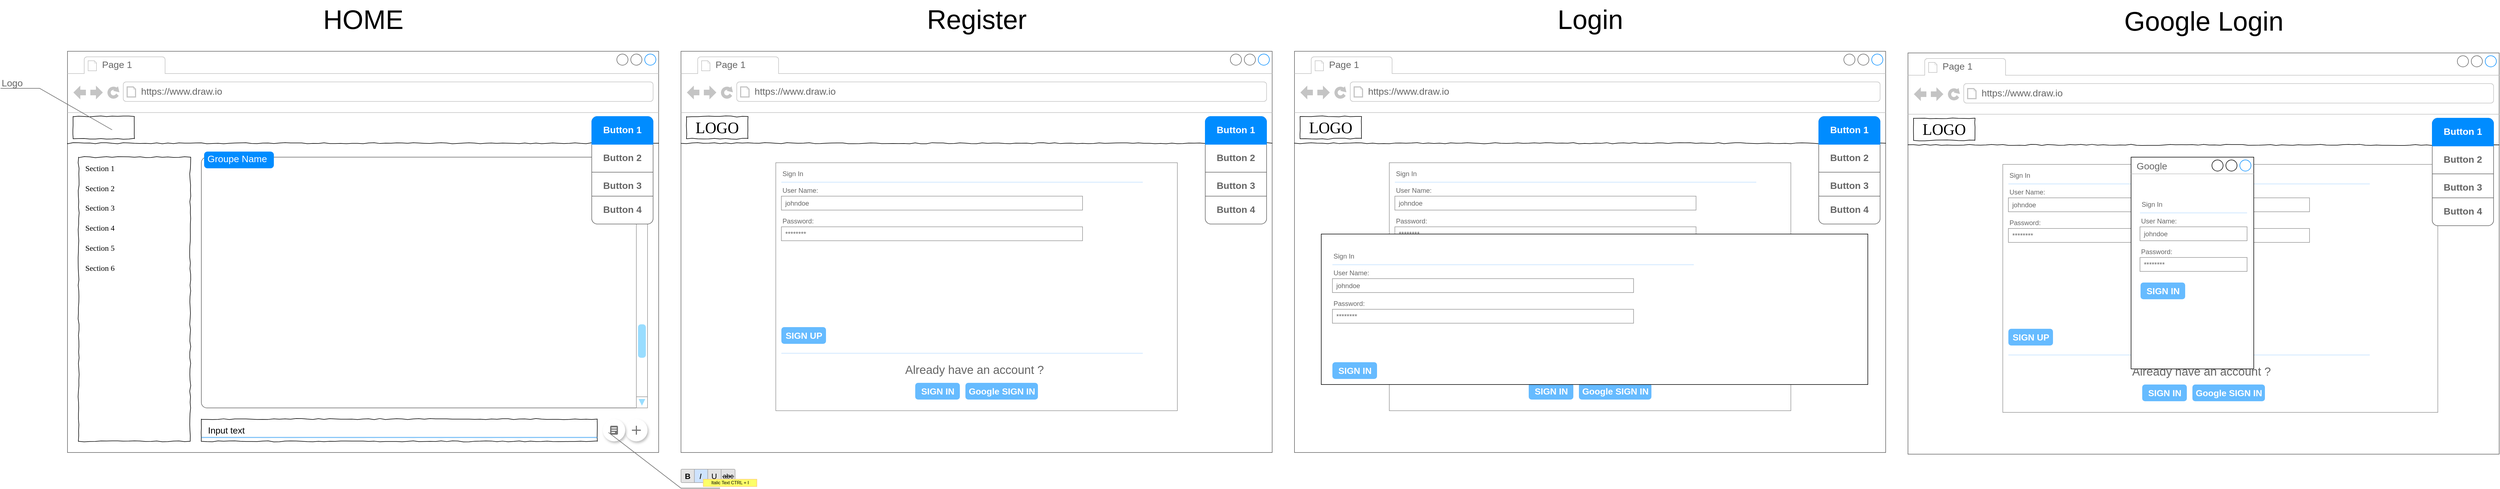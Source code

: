 <mxfile>
    <diagram name="Page-1" id="03018318-947c-dd8e-b7a3-06fadd420f32">
        <mxGraphModel dx="4156" dy="1189" grid="1" gridSize="10" guides="1" tooltips="1" connect="1" arrows="1" fold="1" page="1" pageScale="1" pageWidth="1100" pageHeight="850" background="#ffffff" math="0" shadow="0">
            <root>
                <mxCell id="0"/>
                <mxCell id="1" parent="0"/>
                <mxCell id="KYz0ExE2ZF3JFbV7iySI-3" value="" style="strokeWidth=1;shadow=0;dashed=0;align=center;html=1;shape=mxgraph.mockup.containers.browserWindow;rSize=0;strokeColor=#666666;strokeColor2=#008cff;strokeColor3=#c4c4c4;mainText=,;recursiveResize=0;" parent="1" vertex="1">
                    <mxGeometry x="1120" y="100" width="1060" height="720" as="geometry"/>
                </mxCell>
                <mxCell id="KYz0ExE2ZF3JFbV7iySI-4" value="Page 1" style="strokeWidth=1;shadow=0;dashed=0;align=center;html=1;shape=mxgraph.mockup.containers.anchor;fontSize=17;fontColor=#666666;align=left;whiteSpace=wrap;" parent="KYz0ExE2ZF3JFbV7iySI-3" vertex="1">
                    <mxGeometry x="60" y="12" width="110" height="26" as="geometry"/>
                </mxCell>
                <mxCell id="KYz0ExE2ZF3JFbV7iySI-5" value="https://www.draw.io" style="strokeWidth=1;shadow=0;dashed=0;align=center;html=1;shape=mxgraph.mockup.containers.anchor;rSize=0;fontSize=17;fontColor=#666666;align=left;" parent="KYz0ExE2ZF3JFbV7iySI-3" vertex="1">
                    <mxGeometry x="130" y="60" width="250" height="26" as="geometry"/>
                </mxCell>
                <mxCell id="KYz0ExE2ZF3JFbV7iySI-6" value="" style="line;strokeWidth=1;html=1;rounded=0;shadow=0;labelBackgroundColor=none;fillColor=none;fontFamily=Verdana;fontSize=14;fontColor=#000000;align=center;comic=1;" parent="KYz0ExE2ZF3JFbV7iySI-3" vertex="1">
                    <mxGeometry y="160" width="1060" height="10" as="geometry"/>
                </mxCell>
                <mxCell id="KYz0ExE2ZF3JFbV7iySI-7" value="LOGO" style="whiteSpace=wrap;html=1;rounded=0;shadow=0;labelBackgroundColor=none;strokeWidth=1;fontFamily=Verdana;fontSize=28;align=center;comic=1;" parent="KYz0ExE2ZF3JFbV7iySI-3" vertex="1">
                    <mxGeometry x="10" y="117" width="110" height="40" as="geometry"/>
                </mxCell>
                <mxCell id="KYz0ExE2ZF3JFbV7iySI-8" value="" style="strokeWidth=1;shadow=0;dashed=0;align=center;html=1;shape=mxgraph.mockup.rrect;rSize=10;strokeColor=#666666;" parent="KYz0ExE2ZF3JFbV7iySI-3" vertex="1">
                    <mxGeometry x="940" y="117" width="110" height="193" as="geometry"/>
                </mxCell>
                <mxCell id="KYz0ExE2ZF3JFbV7iySI-9" value="Button 2" style="strokeColor=inherit;fillColor=inherit;gradientColor=inherit;strokeWidth=1;shadow=0;dashed=0;align=center;html=1;shape=mxgraph.mockup.rrect;rSize=0;fontSize=17;fontColor=#666666;fontStyle=1;resizeWidth=1;whiteSpace=wrap;" parent="KYz0ExE2ZF3JFbV7iySI-8" vertex="1">
                    <mxGeometry width="110" height="50" relative="1" as="geometry">
                        <mxPoint y="50" as="offset"/>
                    </mxGeometry>
                </mxCell>
                <mxCell id="KYz0ExE2ZF3JFbV7iySI-10" value="Button 3" style="strokeColor=inherit;fillColor=inherit;gradientColor=inherit;strokeWidth=1;shadow=0;dashed=0;align=center;html=1;shape=mxgraph.mockup.rrect;rSize=0;fontSize=17;fontColor=#666666;fontStyle=1;resizeWidth=1;whiteSpace=wrap;" parent="KYz0ExE2ZF3JFbV7iySI-8" vertex="1">
                    <mxGeometry width="110" height="50" relative="1" as="geometry">
                        <mxPoint y="100" as="offset"/>
                    </mxGeometry>
                </mxCell>
                <mxCell id="KYz0ExE2ZF3JFbV7iySI-11" value="Button 4" style="strokeColor=inherit;fillColor=inherit;gradientColor=inherit;strokeWidth=1;shadow=0;dashed=0;align=center;html=1;shape=mxgraph.mockup.bottomButton;rSize=10;fontSize=17;fontColor=#666666;fontStyle=1;resizeWidth=1;whiteSpace=wrap;" parent="KYz0ExE2ZF3JFbV7iySI-8" vertex="1">
                    <mxGeometry y="1" width="110" height="50" relative="1" as="geometry">
                        <mxPoint y="-50" as="offset"/>
                    </mxGeometry>
                </mxCell>
                <mxCell id="KYz0ExE2ZF3JFbV7iySI-12" value="Button 1" style="strokeWidth=1;shadow=0;dashed=0;align=center;html=1;shape=mxgraph.mockup.topButton;rSize=10;fontSize=17;fontColor=#ffffff;fontStyle=1;fillColor=#008cff;strokeColor=#008cff;resizeWidth=1;whiteSpace=wrap;" parent="KYz0ExE2ZF3JFbV7iySI-8" vertex="1">
                    <mxGeometry width="110" height="50" relative="1" as="geometry"/>
                </mxCell>
                <mxCell id="KYz0ExE2ZF3JFbV7iySI-13" value="" style="strokeWidth=1;shadow=0;dashed=0;align=center;html=1;shape=mxgraph.mockup.forms.rrect;rSize=0;strokeColor=#999999;fillColor=#ffffff;" parent="KYz0ExE2ZF3JFbV7iySI-3" vertex="1">
                    <mxGeometry x="170" y="200" width="720" height="445" as="geometry"/>
                </mxCell>
                <mxCell id="KYz0ExE2ZF3JFbV7iySI-14" value="Sign In" style="strokeWidth=1;shadow=0;dashed=0;align=center;html=1;shape=mxgraph.mockup.forms.anchor;fontSize=12;fontColor=#666666;align=left;resizeWidth=1;spacingLeft=0;" parent="KYz0ExE2ZF3JFbV7iySI-13" vertex="1">
                    <mxGeometry width="360" height="20" relative="1" as="geometry">
                        <mxPoint x="10" y="10" as="offset"/>
                    </mxGeometry>
                </mxCell>
                <mxCell id="KYz0ExE2ZF3JFbV7iySI-15" value="" style="shape=line;strokeColor=#ddeeff;strokeWidth=2;html=1;resizeWidth=1;" parent="KYz0ExE2ZF3JFbV7iySI-13" vertex="1">
                    <mxGeometry width="648" height="10" relative="1" as="geometry">
                        <mxPoint x="10" y="30" as="offset"/>
                    </mxGeometry>
                </mxCell>
                <mxCell id="KYz0ExE2ZF3JFbV7iySI-16" value="User Name:" style="strokeWidth=1;shadow=0;dashed=0;align=center;html=1;shape=mxgraph.mockup.forms.anchor;fontSize=12;fontColor=#666666;align=left;resizeWidth=1;spacingLeft=0;" parent="KYz0ExE2ZF3JFbV7iySI-13" vertex="1">
                    <mxGeometry width="360" height="20" relative="1" as="geometry">
                        <mxPoint x="10" y="40" as="offset"/>
                    </mxGeometry>
                </mxCell>
                <mxCell id="KYz0ExE2ZF3JFbV7iySI-17" value="johndoe" style="strokeWidth=1;shadow=0;dashed=0;align=center;html=1;shape=mxgraph.mockup.forms.rrect;rSize=0;strokeColor=#999999;fontColor=#666666;align=left;spacingLeft=5;resizeWidth=1;" parent="KYz0ExE2ZF3JFbV7iySI-13" vertex="1">
                    <mxGeometry width="540" height="25" relative="1" as="geometry">
                        <mxPoint x="10" y="60" as="offset"/>
                    </mxGeometry>
                </mxCell>
                <mxCell id="KYz0ExE2ZF3JFbV7iySI-18" value="Password:" style="strokeWidth=1;shadow=0;dashed=0;align=center;html=1;shape=mxgraph.mockup.forms.anchor;fontSize=12;fontColor=#666666;align=left;resizeWidth=1;spacingLeft=0;" parent="KYz0ExE2ZF3JFbV7iySI-13" vertex="1">
                    <mxGeometry width="360" height="20" relative="1" as="geometry">
                        <mxPoint x="10" y="95" as="offset"/>
                    </mxGeometry>
                </mxCell>
                <mxCell id="KYz0ExE2ZF3JFbV7iySI-19" value="********" style="strokeWidth=1;shadow=0;dashed=0;align=center;html=1;shape=mxgraph.mockup.forms.rrect;rSize=0;strokeColor=#999999;fontColor=#666666;align=left;spacingLeft=5;resizeWidth=1;" parent="KYz0ExE2ZF3JFbV7iySI-13" vertex="1">
                    <mxGeometry width="540" height="25" relative="1" as="geometry">
                        <mxPoint x="10" y="115" as="offset"/>
                    </mxGeometry>
                </mxCell>
                <mxCell id="KYz0ExE2ZF3JFbV7iySI-20" value="SIGN IN" style="strokeWidth=1;shadow=0;dashed=0;align=center;html=1;shape=mxgraph.mockup.forms.rrect;rSize=5;strokeColor=none;fontColor=#ffffff;fillColor=#66bbff;fontSize=16;fontStyle=1;" parent="KYz0ExE2ZF3JFbV7iySI-13" vertex="1">
                    <mxGeometry y="1" width="80" height="30" relative="1" as="geometry">
                        <mxPoint x="250" y="-50" as="offset"/>
                    </mxGeometry>
                </mxCell>
                <mxCell id="KYz0ExE2ZF3JFbV7iySI-21" value="" style="shape=line;strokeColor=#ddeeff;strokeWidth=2;html=1;resizeWidth=1;" parent="KYz0ExE2ZF3JFbV7iySI-13" vertex="1">
                    <mxGeometry y="1" width="648" height="10" relative="1" as="geometry">
                        <mxPoint x="10" y="-108" as="offset"/>
                    </mxGeometry>
                </mxCell>
                <mxCell id="KYz0ExE2ZF3JFbV7iySI-22" value="&lt;font style=&quot;font-size: 21px;&quot;&gt;Already have an account ?&lt;/font&gt;" style="strokeWidth=1;shadow=0;dashed=0;align=center;html=1;shape=mxgraph.mockup.forms.anchor;fontSize=12;fontColor=#666666;align=left;spacingLeft=0;resizeWidth=1;" parent="KYz0ExE2ZF3JFbV7iySI-13" vertex="1">
                    <mxGeometry y="1" width="260" height="20" relative="1" as="geometry">
                        <mxPoint x="230" y="-84" as="offset"/>
                    </mxGeometry>
                </mxCell>
                <mxCell id="KYz0ExE2ZF3JFbV7iySI-23" value="SIGN UP" style="strokeWidth=1;shadow=0;dashed=0;align=center;html=1;shape=mxgraph.mockup.forms.rrect;rSize=5;strokeColor=none;fontColor=#ffffff;fillColor=#66bbff;fontSize=16;fontStyle=1;" parent="KYz0ExE2ZF3JFbV7iySI-13" vertex="1">
                    <mxGeometry y="1" width="80" height="30" relative="1" as="geometry">
                        <mxPoint x="10" y="-150" as="offset"/>
                    </mxGeometry>
                </mxCell>
                <mxCell id="KYz0ExE2ZF3JFbV7iySI-24" value="Google SIGN IN" style="strokeWidth=1;shadow=0;dashed=0;align=center;html=1;shape=mxgraph.mockup.forms.rrect;rSize=5;strokeColor=none;fontColor=#ffffff;fillColor=#66bbff;fontSize=16;fontStyle=1;" parent="KYz0ExE2ZF3JFbV7iySI-13" vertex="1">
                    <mxGeometry x="340" y="395" width="130" height="30" as="geometry"/>
                </mxCell>
                <mxCell id="KYz0ExE2ZF3JFbV7iySI-59" value="" style="rounded=0;whiteSpace=wrap;html=1;" parent="1" vertex="1">
                    <mxGeometry x="1168" y="428" width="980" height="270" as="geometry"/>
                </mxCell>
                <mxCell id="PVh8QPUen67NUNTlTuPj-7" value="" style="strokeWidth=1;shadow=0;dashed=0;align=center;html=1;shape=mxgraph.mockup.containers.browserWindow;rSize=0;strokeColor=#666666;strokeColor2=#008cff;strokeColor3=#c4c4c4;mainText=,;recursiveResize=0;" parent="1" vertex="1">
                    <mxGeometry x="-1080" y="100" width="1060" height="720" as="geometry"/>
                </mxCell>
                <mxCell id="KYz0ExE2ZF3JFbV7iySI-37" value="" style="shape=mxgraph.mockup.containers.marginRect;rectMarginTop=10;strokeColor=#666666;strokeWidth=1;dashed=0;rounded=1;arcSize=5;recursiveResize=0;html=1;whiteSpace=wrap;" parent="PVh8QPUen67NUNTlTuPj-7" vertex="1">
                    <mxGeometry x="240" y="180" width="800" height="460" as="geometry"/>
                </mxCell>
                <mxCell id="KYz0ExE2ZF3JFbV7iySI-38" value="Groupe Name" style="shape=rect;strokeColor=none;fillColor=#008cff;strokeWidth=1;dashed=0;rounded=1;arcSize=20;fontColor=#ffffff;fontSize=17;spacing=2;spacingTop=-2;align=left;autosize=1;spacingLeft=4;resizeWidth=0;resizeHeight=0;perimeter=none;html=1;whiteSpace=wrap;" parent="KYz0ExE2ZF3JFbV7iySI-37" vertex="1">
                    <mxGeometry x="5" width="125" height="30" as="geometry"/>
                </mxCell>
                <mxCell id="KYz0ExE2ZF3JFbV7iySI-31" value="" style="verticalLabelPosition=bottom;shadow=0;dashed=0;align=center;html=1;verticalAlign=top;strokeWidth=1;shape=mxgraph.mockup.navigation.scrollBar;strokeColor=#999999;barPos=20;fillColor2=#99ddff;strokeColor2=none;direction=north;" parent="PVh8QPUen67NUNTlTuPj-7" vertex="1">
                    <mxGeometry x="1020" y="190" width="20" height="450" as="geometry"/>
                </mxCell>
                <mxCell id="PVh8QPUen67NUNTlTuPj-8" value="Page 1" style="strokeWidth=1;shadow=0;dashed=0;align=center;html=1;shape=mxgraph.mockup.containers.anchor;fontSize=17;fontColor=#666666;align=left;whiteSpace=wrap;" parent="PVh8QPUen67NUNTlTuPj-7" vertex="1">
                    <mxGeometry x="60" y="12" width="110" height="26" as="geometry"/>
                </mxCell>
                <mxCell id="PVh8QPUen67NUNTlTuPj-9" value="https://www.draw.io" style="strokeWidth=1;shadow=0;dashed=0;align=center;html=1;shape=mxgraph.mockup.containers.anchor;rSize=0;fontSize=17;fontColor=#666666;align=left;" parent="PVh8QPUen67NUNTlTuPj-7" vertex="1">
                    <mxGeometry x="130" y="60" width="250" height="26" as="geometry"/>
                </mxCell>
                <mxCell id="677b7b8949515195-9" value="" style="line;strokeWidth=1;html=1;rounded=0;shadow=0;labelBackgroundColor=none;fillColor=none;fontFamily=Verdana;fontSize=14;fontColor=#000000;align=center;comic=1;" parent="PVh8QPUen67NUNTlTuPj-7" vertex="1">
                    <mxGeometry y="160" width="1060" height="10" as="geometry"/>
                </mxCell>
                <mxCell id="677b7b8949515195-2" value="" style="whiteSpace=wrap;html=1;rounded=0;shadow=0;labelBackgroundColor=none;strokeWidth=1;fontFamily=Verdana;fontSize=28;align=center;comic=1;" parent="PVh8QPUen67NUNTlTuPj-7" vertex="1">
                    <mxGeometry x="10" y="117" width="110" height="40" as="geometry"/>
                </mxCell>
                <mxCell id="PVh8QPUen67NUNTlTuPj-2" value="" style="strokeWidth=1;shadow=0;dashed=0;align=center;html=1;shape=mxgraph.mockup.rrect;rSize=10;strokeColor=#666666;" parent="PVh8QPUen67NUNTlTuPj-7" vertex="1">
                    <mxGeometry x="940" y="117" width="110" height="193" as="geometry"/>
                </mxCell>
                <mxCell id="PVh8QPUen67NUNTlTuPj-3" value="Button 2" style="strokeColor=inherit;fillColor=inherit;gradientColor=inherit;strokeWidth=1;shadow=0;dashed=0;align=center;html=1;shape=mxgraph.mockup.rrect;rSize=0;fontSize=17;fontColor=#666666;fontStyle=1;resizeWidth=1;whiteSpace=wrap;" parent="PVh8QPUen67NUNTlTuPj-2" vertex="1">
                    <mxGeometry width="110" height="50" relative="1" as="geometry">
                        <mxPoint y="50" as="offset"/>
                    </mxGeometry>
                </mxCell>
                <mxCell id="PVh8QPUen67NUNTlTuPj-4" value="Button 3" style="strokeColor=inherit;fillColor=inherit;gradientColor=inherit;strokeWidth=1;shadow=0;dashed=0;align=center;html=1;shape=mxgraph.mockup.rrect;rSize=0;fontSize=17;fontColor=#666666;fontStyle=1;resizeWidth=1;whiteSpace=wrap;" parent="PVh8QPUen67NUNTlTuPj-2" vertex="1">
                    <mxGeometry width="110" height="50" relative="1" as="geometry">
                        <mxPoint y="100" as="offset"/>
                    </mxGeometry>
                </mxCell>
                <mxCell id="PVh8QPUen67NUNTlTuPj-5" value="Button 4" style="strokeColor=inherit;fillColor=inherit;gradientColor=inherit;strokeWidth=1;shadow=0;dashed=0;align=center;html=1;shape=mxgraph.mockup.bottomButton;rSize=10;fontSize=17;fontColor=#666666;fontStyle=1;resizeWidth=1;whiteSpace=wrap;" parent="PVh8QPUen67NUNTlTuPj-2" vertex="1">
                    <mxGeometry y="1" width="110" height="50" relative="1" as="geometry">
                        <mxPoint y="-50" as="offset"/>
                    </mxGeometry>
                </mxCell>
                <mxCell id="PVh8QPUen67NUNTlTuPj-6" value="Button 1" style="strokeWidth=1;shadow=0;dashed=0;align=center;html=1;shape=mxgraph.mockup.topButton;rSize=10;fontSize=17;fontColor=#ffffff;fontStyle=1;fillColor=#008cff;strokeColor=#008cff;resizeWidth=1;whiteSpace=wrap;" parent="PVh8QPUen67NUNTlTuPj-2" vertex="1">
                    <mxGeometry width="110" height="50" relative="1" as="geometry"/>
                </mxCell>
                <mxCell id="KYz0ExE2ZF3JFbV7iySI-26" value="" style="whiteSpace=wrap;html=1;rounded=0;shadow=0;labelBackgroundColor=none;strokeWidth=1;fillColor=none;fontFamily=Verdana;fontSize=12;align=left;comic=1;" parent="PVh8QPUen67NUNTlTuPj-7" vertex="1">
                    <mxGeometry x="240" y="660" width="710" height="40" as="geometry"/>
                </mxCell>
                <mxCell id="KYz0ExE2ZF3JFbV7iySI-29" value="" style="shape=ellipse;dashed=0;strokeColor=none;shadow=1;fontSize=13;align=center;verticalAlign=top;labelPosition=center;verticalLabelPosition=bottom;html=1;aspect=fixed;" parent="PVh8QPUen67NUNTlTuPj-7" vertex="1">
                    <mxGeometry x="1000" y="660" width="40" height="40" as="geometry"/>
                </mxCell>
                <mxCell id="KYz0ExE2ZF3JFbV7iySI-30" value="" style="dashed=0;html=1;shape=mxgraph.gmdl.plus;strokeColor=#737373;strokeWidth=2;shadow=0;sketch=0;html=1;labelPosition=center;verticalLabelPosition=bottom;align=center;verticalAlign=top;" parent="KYz0ExE2ZF3JFbV7iySI-29" vertex="1">
                    <mxGeometry x="12" y="12" width="16" height="16" as="geometry"/>
                </mxCell>
                <mxCell id="KYz0ExE2ZF3JFbV7iySI-39" value="Input text" style="text;fontSize=16;verticalAlign=middle;strokeColor=none;fillColor=none;whiteSpace=wrap;html=1;" parent="PVh8QPUen67NUNTlTuPj-7" vertex="1">
                    <mxGeometry x="250" y="665" width="700" height="30" as="geometry"/>
                </mxCell>
                <mxCell id="KYz0ExE2ZF3JFbV7iySI-40" value="" style="dashed=0;shape=line;strokeWidth=2;noLabel=1;strokeColor=#0C8CF2;opacity=50;" parent="PVh8QPUen67NUNTlTuPj-7" vertex="1">
                    <mxGeometry x="240" y="688" width="710" height="10" as="geometry"/>
                </mxCell>
                <mxCell id="KYz0ExE2ZF3JFbV7iySI-41" value="" style="shape=ellipse;strokeColor=none;fillColor=#ffffff;shadow=1;gradientColor=none;sketch=0;hachureGap=4;pointerEvents=0;fontFamily=Architects Daughter;fontSource=https%3A%2F%2Ffonts.googleapis.com%2Fcss%3Ffamily%3DArchitects%2BDaughter;fontSize=20;html=1;labelPosition=center;verticalLabelPosition=bottom;align=center;verticalAlign=top;" parent="PVh8QPUen67NUNTlTuPj-7" vertex="1">
                    <mxGeometry x="960" y="660" width="40" height="40" as="geometry"/>
                </mxCell>
                <mxCell id="KYz0ExE2ZF3JFbV7iySI-42" value="" style="dashed=0;html=1;shape=mxgraph.gmdl.doc;strokeColor=#ffffff;fillColor=#737373;strokeWidth=2;sketch=0;hachureGap=4;pointerEvents=0;fontFamily=Architects Daughter;fontSource=https%3A%2F%2Ffonts.googleapis.com%2Fcss%3Ffamily%3DArchitects%2BDaughter;fontSize=20;" parent="KYz0ExE2ZF3JFbV7iySI-41" vertex="1">
                    <mxGeometry x="0.5" y="0.5" width="14" height="16" relative="1" as="geometry">
                        <mxPoint x="-7" y="-8" as="offset"/>
                    </mxGeometry>
                </mxCell>
                <mxCell id="677b7b8949515195-8" value="" style="whiteSpace=wrap;html=1;rounded=0;shadow=0;labelBackgroundColor=none;strokeWidth=1;fillColor=none;fontFamily=Verdana;fontSize=12;align=center;comic=1;" parent="1" vertex="1">
                    <mxGeometry x="-1060" y="290" width="200" height="510" as="geometry"/>
                </mxCell>
                <mxCell id="677b7b8949515195-27" value="Section 1" style="text;html=1;points=[];align=left;verticalAlign=top;spacingTop=-4;fontSize=14;fontFamily=Verdana" parent="1" vertex="1">
                    <mxGeometry x="-1050" y="300" width="170" height="20" as="geometry"/>
                </mxCell>
                <mxCell id="677b7b8949515195-28" value="Section 2" style="text;html=1;points=[];align=left;verticalAlign=top;spacingTop=-4;fontSize=14;fontFamily=Verdana" parent="1" vertex="1">
                    <mxGeometry x="-1050" y="336" width="170" height="20" as="geometry"/>
                </mxCell>
                <mxCell id="677b7b8949515195-29" value="Section 3" style="text;html=1;points=[];align=left;verticalAlign=top;spacingTop=-4;fontSize=14;fontFamily=Verdana" parent="1" vertex="1">
                    <mxGeometry x="-1050" y="371" width="170" height="20" as="geometry"/>
                </mxCell>
                <mxCell id="677b7b8949515195-30" value="Section 4" style="text;html=1;points=[];align=left;verticalAlign=top;spacingTop=-4;fontSize=14;fontFamily=Verdana" parent="1" vertex="1">
                    <mxGeometry x="-1050" y="407" width="170" height="20" as="geometry"/>
                </mxCell>
                <mxCell id="677b7b8949515195-39" value="Section 5" style="text;html=1;points=[];align=left;verticalAlign=top;spacingTop=-4;fontSize=14;fontFamily=Verdana" parent="1" vertex="1">
                    <mxGeometry x="-1050" y="443" width="170" height="20" as="geometry"/>
                </mxCell>
                <mxCell id="677b7b8949515195-40" value="Section 6" style="text;html=1;points=[];align=left;verticalAlign=top;spacingTop=-4;fontSize=14;fontFamily=Verdana" parent="1" vertex="1">
                    <mxGeometry x="-1050" y="479" width="170" height="20" as="geometry"/>
                </mxCell>
                <mxCell id="PVh8QPUen67NUNTlTuPj-13" value="&lt;font style=&quot;font-size: 48px;&quot;&gt;HOME&lt;/font&gt;" style="text;html=1;align=center;verticalAlign=middle;resizable=0;points=[];autosize=1;strokeColor=none;fillColor=none;" parent="1" vertex="1">
                    <mxGeometry x="-635" y="8" width="170" height="70" as="geometry"/>
                </mxCell>
                <mxCell id="PVh8QPUen67NUNTlTuPj-14" value="" style="strokeWidth=1;shadow=0;dashed=0;align=center;html=1;shape=mxgraph.mockup.containers.browserWindow;rSize=0;strokeColor=#666666;strokeColor2=#008cff;strokeColor3=#c4c4c4;mainText=,;recursiveResize=0;" parent="1" vertex="1">
                    <mxGeometry x="20" y="100" width="1060" height="720" as="geometry"/>
                </mxCell>
                <mxCell id="PVh8QPUen67NUNTlTuPj-16" value="Page 1" style="strokeWidth=1;shadow=0;dashed=0;align=center;html=1;shape=mxgraph.mockup.containers.anchor;fontSize=17;fontColor=#666666;align=left;whiteSpace=wrap;" parent="PVh8QPUen67NUNTlTuPj-14" vertex="1">
                    <mxGeometry x="60" y="12" width="110" height="26" as="geometry"/>
                </mxCell>
                <mxCell id="PVh8QPUen67NUNTlTuPj-17" value="https://www.draw.io" style="strokeWidth=1;shadow=0;dashed=0;align=center;html=1;shape=mxgraph.mockup.containers.anchor;rSize=0;fontSize=17;fontColor=#666666;align=left;" parent="PVh8QPUen67NUNTlTuPj-14" vertex="1">
                    <mxGeometry x="130" y="60" width="250" height="26" as="geometry"/>
                </mxCell>
                <mxCell id="PVh8QPUen67NUNTlTuPj-18" value="" style="line;strokeWidth=1;html=1;rounded=0;shadow=0;labelBackgroundColor=none;fillColor=none;fontFamily=Verdana;fontSize=14;fontColor=#000000;align=center;comic=1;" parent="PVh8QPUen67NUNTlTuPj-14" vertex="1">
                    <mxGeometry y="160" width="1060" height="10" as="geometry"/>
                </mxCell>
                <mxCell id="PVh8QPUen67NUNTlTuPj-19" value="LOGO" style="whiteSpace=wrap;html=1;rounded=0;shadow=0;labelBackgroundColor=none;strokeWidth=1;fontFamily=Verdana;fontSize=28;align=center;comic=1;" parent="PVh8QPUen67NUNTlTuPj-14" vertex="1">
                    <mxGeometry x="10" y="117" width="110" height="40" as="geometry"/>
                </mxCell>
                <mxCell id="PVh8QPUen67NUNTlTuPj-20" value="" style="strokeWidth=1;shadow=0;dashed=0;align=center;html=1;shape=mxgraph.mockup.rrect;rSize=10;strokeColor=#666666;" parent="PVh8QPUen67NUNTlTuPj-14" vertex="1">
                    <mxGeometry x="940" y="117" width="110" height="193" as="geometry"/>
                </mxCell>
                <mxCell id="PVh8QPUen67NUNTlTuPj-21" value="Button 2" style="strokeColor=inherit;fillColor=inherit;gradientColor=inherit;strokeWidth=1;shadow=0;dashed=0;align=center;html=1;shape=mxgraph.mockup.rrect;rSize=0;fontSize=17;fontColor=#666666;fontStyle=1;resizeWidth=1;whiteSpace=wrap;" parent="PVh8QPUen67NUNTlTuPj-20" vertex="1">
                    <mxGeometry width="110" height="50" relative="1" as="geometry">
                        <mxPoint y="50" as="offset"/>
                    </mxGeometry>
                </mxCell>
                <mxCell id="PVh8QPUen67NUNTlTuPj-22" value="Button 3" style="strokeColor=inherit;fillColor=inherit;gradientColor=inherit;strokeWidth=1;shadow=0;dashed=0;align=center;html=1;shape=mxgraph.mockup.rrect;rSize=0;fontSize=17;fontColor=#666666;fontStyle=1;resizeWidth=1;whiteSpace=wrap;" parent="PVh8QPUen67NUNTlTuPj-20" vertex="1">
                    <mxGeometry width="110" height="50" relative="1" as="geometry">
                        <mxPoint y="100" as="offset"/>
                    </mxGeometry>
                </mxCell>
                <mxCell id="PVh8QPUen67NUNTlTuPj-23" value="Button 4" style="strokeColor=inherit;fillColor=inherit;gradientColor=inherit;strokeWidth=1;shadow=0;dashed=0;align=center;html=1;shape=mxgraph.mockup.bottomButton;rSize=10;fontSize=17;fontColor=#666666;fontStyle=1;resizeWidth=1;whiteSpace=wrap;" parent="PVh8QPUen67NUNTlTuPj-20" vertex="1">
                    <mxGeometry y="1" width="110" height="50" relative="1" as="geometry">
                        <mxPoint y="-50" as="offset"/>
                    </mxGeometry>
                </mxCell>
                <mxCell id="PVh8QPUen67NUNTlTuPj-24" value="Button 1" style="strokeWidth=1;shadow=0;dashed=0;align=center;html=1;shape=mxgraph.mockup.topButton;rSize=10;fontSize=17;fontColor=#ffffff;fontStyle=1;fillColor=#008cff;strokeColor=#008cff;resizeWidth=1;whiteSpace=wrap;" parent="PVh8QPUen67NUNTlTuPj-20" vertex="1">
                    <mxGeometry width="110" height="50" relative="1" as="geometry"/>
                </mxCell>
                <mxCell id="PVh8QPUen67NUNTlTuPj-41" value="" style="strokeWidth=1;shadow=0;dashed=0;align=center;html=1;shape=mxgraph.mockup.forms.rrect;rSize=0;strokeColor=#999999;fillColor=#ffffff;" parent="PVh8QPUen67NUNTlTuPj-14" vertex="1">
                    <mxGeometry x="170" y="200" width="720" height="445" as="geometry"/>
                </mxCell>
                <mxCell id="PVh8QPUen67NUNTlTuPj-42" value="Sign In" style="strokeWidth=1;shadow=0;dashed=0;align=center;html=1;shape=mxgraph.mockup.forms.anchor;fontSize=12;fontColor=#666666;align=left;resizeWidth=1;spacingLeft=0;" parent="PVh8QPUen67NUNTlTuPj-41" vertex="1">
                    <mxGeometry width="360" height="20" relative="1" as="geometry">
                        <mxPoint x="10" y="10" as="offset"/>
                    </mxGeometry>
                </mxCell>
                <mxCell id="PVh8QPUen67NUNTlTuPj-43" value="" style="shape=line;strokeColor=#ddeeff;strokeWidth=2;html=1;resizeWidth=1;" parent="PVh8QPUen67NUNTlTuPj-41" vertex="1">
                    <mxGeometry width="648" height="10" relative="1" as="geometry">
                        <mxPoint x="10" y="30" as="offset"/>
                    </mxGeometry>
                </mxCell>
                <mxCell id="PVh8QPUen67NUNTlTuPj-44" value="User Name:" style="strokeWidth=1;shadow=0;dashed=0;align=center;html=1;shape=mxgraph.mockup.forms.anchor;fontSize=12;fontColor=#666666;align=left;resizeWidth=1;spacingLeft=0;" parent="PVh8QPUen67NUNTlTuPj-41" vertex="1">
                    <mxGeometry width="360" height="20" relative="1" as="geometry">
                        <mxPoint x="10" y="40" as="offset"/>
                    </mxGeometry>
                </mxCell>
                <mxCell id="PVh8QPUen67NUNTlTuPj-45" value="johndoe" style="strokeWidth=1;shadow=0;dashed=0;align=center;html=1;shape=mxgraph.mockup.forms.rrect;rSize=0;strokeColor=#999999;fontColor=#666666;align=left;spacingLeft=5;resizeWidth=1;" parent="PVh8QPUen67NUNTlTuPj-41" vertex="1">
                    <mxGeometry width="540" height="25" relative="1" as="geometry">
                        <mxPoint x="10" y="60" as="offset"/>
                    </mxGeometry>
                </mxCell>
                <mxCell id="PVh8QPUen67NUNTlTuPj-46" value="Password:" style="strokeWidth=1;shadow=0;dashed=0;align=center;html=1;shape=mxgraph.mockup.forms.anchor;fontSize=12;fontColor=#666666;align=left;resizeWidth=1;spacingLeft=0;" parent="PVh8QPUen67NUNTlTuPj-41" vertex="1">
                    <mxGeometry width="360" height="20" relative="1" as="geometry">
                        <mxPoint x="10" y="95" as="offset"/>
                    </mxGeometry>
                </mxCell>
                <mxCell id="PVh8QPUen67NUNTlTuPj-47" value="********" style="strokeWidth=1;shadow=0;dashed=0;align=center;html=1;shape=mxgraph.mockup.forms.rrect;rSize=0;strokeColor=#999999;fontColor=#666666;align=left;spacingLeft=5;resizeWidth=1;" parent="PVh8QPUen67NUNTlTuPj-41" vertex="1">
                    <mxGeometry width="540" height="25" relative="1" as="geometry">
                        <mxPoint x="10" y="115" as="offset"/>
                    </mxGeometry>
                </mxCell>
                <mxCell id="PVh8QPUen67NUNTlTuPj-48" value="SIGN IN" style="strokeWidth=1;shadow=0;dashed=0;align=center;html=1;shape=mxgraph.mockup.forms.rrect;rSize=5;strokeColor=none;fontColor=#ffffff;fillColor=#66bbff;fontSize=16;fontStyle=1;" parent="PVh8QPUen67NUNTlTuPj-41" vertex="1">
                    <mxGeometry y="1" width="80" height="30" relative="1" as="geometry">
                        <mxPoint x="250" y="-50" as="offset"/>
                    </mxGeometry>
                </mxCell>
                <mxCell id="PVh8QPUen67NUNTlTuPj-50" value="" style="shape=line;strokeColor=#ddeeff;strokeWidth=2;html=1;resizeWidth=1;" parent="PVh8QPUen67NUNTlTuPj-41" vertex="1">
                    <mxGeometry y="1" width="648" height="10" relative="1" as="geometry">
                        <mxPoint x="10" y="-108" as="offset"/>
                    </mxGeometry>
                </mxCell>
                <mxCell id="PVh8QPUen67NUNTlTuPj-51" value="&lt;font style=&quot;font-size: 21px;&quot;&gt;Already have an account ?&lt;/font&gt;" style="strokeWidth=1;shadow=0;dashed=0;align=center;html=1;shape=mxgraph.mockup.forms.anchor;fontSize=12;fontColor=#666666;align=left;spacingLeft=0;resizeWidth=1;" parent="PVh8QPUen67NUNTlTuPj-41" vertex="1">
                    <mxGeometry y="1" width="260" height="20" relative="1" as="geometry">
                        <mxPoint x="230" y="-84" as="offset"/>
                    </mxGeometry>
                </mxCell>
                <mxCell id="PVh8QPUen67NUNTlTuPj-52" value="SIGN UP" style="strokeWidth=1;shadow=0;dashed=0;align=center;html=1;shape=mxgraph.mockup.forms.rrect;rSize=5;strokeColor=none;fontColor=#ffffff;fillColor=#66bbff;fontSize=16;fontStyle=1;" parent="PVh8QPUen67NUNTlTuPj-41" vertex="1">
                    <mxGeometry y="1" width="80" height="30" relative="1" as="geometry">
                        <mxPoint x="10" y="-150" as="offset"/>
                    </mxGeometry>
                </mxCell>
                <mxCell id="KYz0ExE2ZF3JFbV7iySI-2" value="Google SIGN IN" style="strokeWidth=1;shadow=0;dashed=0;align=center;html=1;shape=mxgraph.mockup.forms.rrect;rSize=5;strokeColor=none;fontColor=#ffffff;fillColor=#66bbff;fontSize=16;fontStyle=1;" parent="PVh8QPUen67NUNTlTuPj-41" vertex="1">
                    <mxGeometry x="340" y="395" width="130" height="30" as="geometry"/>
                </mxCell>
                <mxCell id="PVh8QPUen67NUNTlTuPj-40" value="&lt;font style=&quot;font-size: 48px;&quot;&gt;Register&lt;/font&gt;" style="text;html=1;align=center;verticalAlign=middle;resizable=0;points=[];autosize=1;strokeColor=none;fillColor=none;" parent="1" vertex="1">
                    <mxGeometry x="450" y="8" width="200" height="70" as="geometry"/>
                </mxCell>
                <mxCell id="KYz0ExE2ZF3JFbV7iySI-25" value="&lt;font style=&quot;font-size: 48px;&quot;&gt;Login&lt;/font&gt;" style="text;html=1;align=center;verticalAlign=middle;resizable=0;points=[];autosize=1;strokeColor=none;fillColor=none;" parent="1" vertex="1">
                    <mxGeometry x="1580" y="8" width="140" height="70" as="geometry"/>
                </mxCell>
                <mxCell id="KYz0ExE2ZF3JFbV7iySI-32" value="" style="verticalLabelPosition=bottom;shadow=0;dashed=0;align=center;html=1;verticalAlign=top;strokeWidth=1;shape=mxgraph.mockup.menus_and_buttons.font_style_selector_1;" parent="1" vertex="1">
                    <mxGeometry x="20" y="850" width="136" height="31" as="geometry"/>
                </mxCell>
                <mxCell id="KYz0ExE2ZF3JFbV7iySI-36" value="" style="strokeWidth=1;shadow=0;dashed=0;align=center;html=1;shape=mxgraph.mockup.text.callout;linkText=;textSize=17;textColor=#666666;callDir=SE;callStyle=line;fontSize=17;fontColor=#666666;align=right;verticalAlign=bottom;strokeColor=#666666;" parent="1" vertex="1">
                    <mxGeometry x="-110" y="784" width="200" height="100" as="geometry"/>
                </mxCell>
                <mxCell id="KYz0ExE2ZF3JFbV7iySI-53" value="Sign In" style="strokeWidth=1;shadow=0;dashed=0;align=center;html=1;shape=mxgraph.mockup.forms.anchor;fontSize=12;fontColor=#666666;align=left;resizeWidth=1;spacingLeft=0;" parent="1" vertex="1">
                    <mxGeometry x="1188" y="458" width="360" height="20" as="geometry"/>
                </mxCell>
                <mxCell id="KYz0ExE2ZF3JFbV7iySI-54" value="" style="shape=line;strokeColor=#ddeeff;strokeWidth=2;html=1;resizeWidth=1;" parent="1" vertex="1">
                    <mxGeometry x="1188" y="478" width="648" height="10" as="geometry"/>
                </mxCell>
                <mxCell id="KYz0ExE2ZF3JFbV7iySI-55" value="User Name:" style="strokeWidth=1;shadow=0;dashed=0;align=center;html=1;shape=mxgraph.mockup.forms.anchor;fontSize=12;fontColor=#666666;align=left;resizeWidth=1;spacingLeft=0;" parent="1" vertex="1">
                    <mxGeometry x="1188" y="488" width="360" height="20" as="geometry"/>
                </mxCell>
                <mxCell id="KYz0ExE2ZF3JFbV7iySI-56" value="johndoe" style="strokeWidth=1;shadow=0;dashed=0;align=center;html=1;shape=mxgraph.mockup.forms.rrect;rSize=0;strokeColor=#999999;fontColor=#666666;align=left;spacingLeft=5;resizeWidth=1;" parent="1" vertex="1">
                    <mxGeometry x="1188" y="508" width="540" height="25" as="geometry"/>
                </mxCell>
                <mxCell id="KYz0ExE2ZF3JFbV7iySI-57" value="Password:" style="strokeWidth=1;shadow=0;dashed=0;align=center;html=1;shape=mxgraph.mockup.forms.anchor;fontSize=12;fontColor=#666666;align=left;resizeWidth=1;spacingLeft=0;" parent="1" vertex="1">
                    <mxGeometry x="1188" y="543" width="360" height="20" as="geometry"/>
                </mxCell>
                <mxCell id="KYz0ExE2ZF3JFbV7iySI-58" value="********" style="strokeWidth=1;shadow=0;dashed=0;align=center;html=1;shape=mxgraph.mockup.forms.rrect;rSize=0;strokeColor=#999999;fontColor=#666666;align=left;spacingLeft=5;resizeWidth=1;" parent="1" vertex="1">
                    <mxGeometry x="1188" y="563" width="540" height="25" as="geometry"/>
                </mxCell>
                <mxCell id="KYz0ExE2ZF3JFbV7iySI-60" value="SIGN IN" style="strokeWidth=1;shadow=0;dashed=0;align=center;html=1;shape=mxgraph.mockup.forms.rrect;rSize=5;strokeColor=none;fontColor=#ffffff;fillColor=#66bbff;fontSize=16;fontStyle=1;" parent="1" vertex="1">
                    <mxGeometry x="1188" y="658" width="80" height="30" as="geometry"/>
                </mxCell>
                <mxCell id="KYz0ExE2ZF3JFbV7iySI-61" value="" style="strokeWidth=1;shadow=0;dashed=0;align=center;html=1;shape=mxgraph.mockup.containers.browserWindow;rSize=0;strokeColor=#666666;strokeColor2=#008cff;strokeColor3=#c4c4c4;mainText=,;recursiveResize=0;" parent="1" vertex="1">
                    <mxGeometry x="2220" y="103" width="1060" height="720" as="geometry"/>
                </mxCell>
                <mxCell id="KYz0ExE2ZF3JFbV7iySI-62" value="Page 1" style="strokeWidth=1;shadow=0;dashed=0;align=center;html=1;shape=mxgraph.mockup.containers.anchor;fontSize=17;fontColor=#666666;align=left;whiteSpace=wrap;" parent="KYz0ExE2ZF3JFbV7iySI-61" vertex="1">
                    <mxGeometry x="60" y="12" width="110" height="26" as="geometry"/>
                </mxCell>
                <mxCell id="KYz0ExE2ZF3JFbV7iySI-63" value="https://www.draw.io" style="strokeWidth=1;shadow=0;dashed=0;align=center;html=1;shape=mxgraph.mockup.containers.anchor;rSize=0;fontSize=17;fontColor=#666666;align=left;" parent="KYz0ExE2ZF3JFbV7iySI-61" vertex="1">
                    <mxGeometry x="130" y="60" width="250" height="26" as="geometry"/>
                </mxCell>
                <mxCell id="KYz0ExE2ZF3JFbV7iySI-64" value="" style="line;strokeWidth=1;html=1;rounded=0;shadow=0;labelBackgroundColor=none;fillColor=none;fontFamily=Verdana;fontSize=14;fontColor=#000000;align=center;comic=1;" parent="KYz0ExE2ZF3JFbV7iySI-61" vertex="1">
                    <mxGeometry y="160" width="1060" height="10" as="geometry"/>
                </mxCell>
                <mxCell id="KYz0ExE2ZF3JFbV7iySI-65" value="LOGO" style="whiteSpace=wrap;html=1;rounded=0;shadow=0;labelBackgroundColor=none;strokeWidth=1;fontFamily=Verdana;fontSize=28;align=center;comic=1;" parent="KYz0ExE2ZF3JFbV7iySI-61" vertex="1">
                    <mxGeometry x="10" y="117" width="110" height="40" as="geometry"/>
                </mxCell>
                <mxCell id="KYz0ExE2ZF3JFbV7iySI-71" value="" style="strokeWidth=1;shadow=0;dashed=0;align=center;html=1;shape=mxgraph.mockup.forms.rrect;rSize=0;strokeColor=#999999;fillColor=#ffffff;" parent="KYz0ExE2ZF3JFbV7iySI-61" vertex="1">
                    <mxGeometry x="170" y="200" width="780" height="445" as="geometry"/>
                </mxCell>
                <mxCell id="KYz0ExE2ZF3JFbV7iySI-72" value="Sign In" style="strokeWidth=1;shadow=0;dashed=0;align=center;html=1;shape=mxgraph.mockup.forms.anchor;fontSize=12;fontColor=#666666;align=left;resizeWidth=1;spacingLeft=0;" parent="KYz0ExE2ZF3JFbV7iySI-71" vertex="1">
                    <mxGeometry width="360" height="20" relative="1" as="geometry">
                        <mxPoint x="10" y="10" as="offset"/>
                    </mxGeometry>
                </mxCell>
                <mxCell id="KYz0ExE2ZF3JFbV7iySI-73" value="" style="shape=line;strokeColor=#ddeeff;strokeWidth=2;html=1;resizeWidth=1;" parent="KYz0ExE2ZF3JFbV7iySI-71" vertex="1">
                    <mxGeometry width="648" height="10" relative="1" as="geometry">
                        <mxPoint x="10" y="30" as="offset"/>
                    </mxGeometry>
                </mxCell>
                <mxCell id="KYz0ExE2ZF3JFbV7iySI-74" value="User Name:" style="strokeWidth=1;shadow=0;dashed=0;align=center;html=1;shape=mxgraph.mockup.forms.anchor;fontSize=12;fontColor=#666666;align=left;resizeWidth=1;spacingLeft=0;" parent="KYz0ExE2ZF3JFbV7iySI-71" vertex="1">
                    <mxGeometry width="360" height="20" relative="1" as="geometry">
                        <mxPoint x="10" y="40" as="offset"/>
                    </mxGeometry>
                </mxCell>
                <mxCell id="KYz0ExE2ZF3JFbV7iySI-75" value="johndoe" style="strokeWidth=1;shadow=0;dashed=0;align=center;html=1;shape=mxgraph.mockup.forms.rrect;rSize=0;strokeColor=#999999;fontColor=#666666;align=left;spacingLeft=5;resizeWidth=1;" parent="KYz0ExE2ZF3JFbV7iySI-71" vertex="1">
                    <mxGeometry width="540" height="25" relative="1" as="geometry">
                        <mxPoint x="10" y="60" as="offset"/>
                    </mxGeometry>
                </mxCell>
                <mxCell id="KYz0ExE2ZF3JFbV7iySI-76" value="Password:" style="strokeWidth=1;shadow=0;dashed=0;align=center;html=1;shape=mxgraph.mockup.forms.anchor;fontSize=12;fontColor=#666666;align=left;resizeWidth=1;spacingLeft=0;" parent="KYz0ExE2ZF3JFbV7iySI-71" vertex="1">
                    <mxGeometry width="360" height="20" relative="1" as="geometry">
                        <mxPoint x="10" y="95" as="offset"/>
                    </mxGeometry>
                </mxCell>
                <mxCell id="KYz0ExE2ZF3JFbV7iySI-77" value="********" style="strokeWidth=1;shadow=0;dashed=0;align=center;html=1;shape=mxgraph.mockup.forms.rrect;rSize=0;strokeColor=#999999;fontColor=#666666;align=left;spacingLeft=5;resizeWidth=1;" parent="KYz0ExE2ZF3JFbV7iySI-71" vertex="1">
                    <mxGeometry width="540" height="25" relative="1" as="geometry">
                        <mxPoint x="10" y="115" as="offset"/>
                    </mxGeometry>
                </mxCell>
                <mxCell id="KYz0ExE2ZF3JFbV7iySI-78" value="SIGN IN" style="strokeWidth=1;shadow=0;dashed=0;align=center;html=1;shape=mxgraph.mockup.forms.rrect;rSize=5;strokeColor=none;fontColor=#ffffff;fillColor=#66bbff;fontSize=16;fontStyle=1;" parent="KYz0ExE2ZF3JFbV7iySI-71" vertex="1">
                    <mxGeometry y="1" width="80" height="30" relative="1" as="geometry">
                        <mxPoint x="250" y="-50" as="offset"/>
                    </mxGeometry>
                </mxCell>
                <mxCell id="KYz0ExE2ZF3JFbV7iySI-79" value="" style="shape=line;strokeColor=#ddeeff;strokeWidth=2;html=1;resizeWidth=1;" parent="KYz0ExE2ZF3JFbV7iySI-71" vertex="1">
                    <mxGeometry y="1" width="648" height="10" relative="1" as="geometry">
                        <mxPoint x="10" y="-108" as="offset"/>
                    </mxGeometry>
                </mxCell>
                <mxCell id="KYz0ExE2ZF3JFbV7iySI-80" value="&lt;font style=&quot;font-size: 21px;&quot;&gt;Already have an account ?&lt;/font&gt;" style="strokeWidth=1;shadow=0;dashed=0;align=center;html=1;shape=mxgraph.mockup.forms.anchor;fontSize=12;fontColor=#666666;align=left;spacingLeft=0;resizeWidth=1;" parent="KYz0ExE2ZF3JFbV7iySI-71" vertex="1">
                    <mxGeometry y="1" width="260" height="20" relative="1" as="geometry">
                        <mxPoint x="230" y="-84" as="offset"/>
                    </mxGeometry>
                </mxCell>
                <mxCell id="KYz0ExE2ZF3JFbV7iySI-81" value="SIGN UP" style="strokeWidth=1;shadow=0;dashed=0;align=center;html=1;shape=mxgraph.mockup.forms.rrect;rSize=5;strokeColor=none;fontColor=#ffffff;fillColor=#66bbff;fontSize=16;fontStyle=1;" parent="KYz0ExE2ZF3JFbV7iySI-71" vertex="1">
                    <mxGeometry y="1" width="80" height="30" relative="1" as="geometry">
                        <mxPoint x="10" y="-150" as="offset"/>
                    </mxGeometry>
                </mxCell>
                <mxCell id="KYz0ExE2ZF3JFbV7iySI-82" value="Google SIGN IN" style="strokeWidth=1;shadow=0;dashed=0;align=center;html=1;shape=mxgraph.mockup.forms.rrect;rSize=5;strokeColor=none;fontColor=#ffffff;fillColor=#66bbff;fontSize=16;fontStyle=1;" parent="KYz0ExE2ZF3JFbV7iySI-71" vertex="1">
                    <mxGeometry x="340" y="395" width="130" height="30" as="geometry"/>
                </mxCell>
                <mxCell id="KYz0ExE2ZF3JFbV7iySI-97" value="" style="group" parent="KYz0ExE2ZF3JFbV7iySI-71" vertex="1" connectable="0">
                    <mxGeometry x="230" y="-13" width="550" height="395" as="geometry"/>
                </mxCell>
                <mxCell id="KYz0ExE2ZF3JFbV7iySI-94" value="Google" style="strokeWidth=1;shadow=0;dashed=0;align=center;html=1;shape=mxgraph.mockup.containers.window;align=left;verticalAlign=top;spacingLeft=8;strokeColor2=#008cff;strokeColor3=#c4c4c4;fontColor=#666666;mainText=;fontSize=17;labelBackgroundColor=none;whiteSpace=wrap;" parent="KYz0ExE2ZF3JFbV7iySI-97" vertex="1">
                    <mxGeometry width="220" height="380" as="geometry"/>
                </mxCell>
                <mxCell id="KYz0ExE2ZF3JFbV7iySI-95" value="" style="group" parent="KYz0ExE2ZF3JFbV7iySI-97" vertex="1" connectable="0">
                    <mxGeometry y="15" width="550" height="380" as="geometry"/>
                </mxCell>
                <mxCell id="KYz0ExE2ZF3JFbV7iySI-96" value="" style="group" parent="KYz0ExE2ZF3JFbV7iySI-95" vertex="1" connectable="0">
                    <mxGeometry x="16" y="60" width="360" height="180" as="geometry"/>
                </mxCell>
                <mxCell id="KYz0ExE2ZF3JFbV7iySI-85" value="Sign In" style="strokeWidth=1;shadow=0;dashed=0;align=center;html=1;shape=mxgraph.mockup.forms.anchor;fontSize=12;fontColor=#666666;align=left;resizeWidth=1;spacingLeft=0;" parent="KYz0ExE2ZF3JFbV7iySI-96" vertex="1">
                    <mxGeometry x="1" width="122" height="20" as="geometry"/>
                </mxCell>
                <mxCell id="KYz0ExE2ZF3JFbV7iySI-86" value="" style="shape=line;strokeColor=#ddeeff;strokeWidth=2;html=1;resizeWidth=1;" parent="KYz0ExE2ZF3JFbV7iySI-96" vertex="1">
                    <mxGeometry y="20" width="192" height="10" as="geometry"/>
                </mxCell>
                <mxCell id="KYz0ExE2ZF3JFbV7iySI-87" value="User Name:" style="strokeWidth=1;shadow=0;dashed=0;align=center;html=1;shape=mxgraph.mockup.forms.anchor;fontSize=12;fontColor=#666666;align=left;resizeWidth=1;spacingLeft=0;" parent="KYz0ExE2ZF3JFbV7iySI-96" vertex="1">
                    <mxGeometry y="30" width="360" height="20" as="geometry"/>
                </mxCell>
                <mxCell id="KYz0ExE2ZF3JFbV7iySI-88" value="johndoe" style="strokeWidth=1;shadow=0;dashed=0;align=center;html=1;shape=mxgraph.mockup.forms.rrect;rSize=0;strokeColor=#999999;fontColor=#666666;align=left;spacingLeft=5;resizeWidth=1;" parent="KYz0ExE2ZF3JFbV7iySI-96" vertex="1">
                    <mxGeometry y="50" width="192" height="25" as="geometry"/>
                </mxCell>
                <mxCell id="KYz0ExE2ZF3JFbV7iySI-89" value="Password:" style="strokeWidth=1;shadow=0;dashed=0;align=center;html=1;shape=mxgraph.mockup.forms.anchor;fontSize=12;fontColor=#666666;align=left;resizeWidth=1;spacingLeft=0;" parent="KYz0ExE2ZF3JFbV7iySI-96" vertex="1">
                    <mxGeometry y="85" width="360" height="20" as="geometry"/>
                </mxCell>
                <mxCell id="KYz0ExE2ZF3JFbV7iySI-90" value="********" style="strokeWidth=1;shadow=0;dashed=0;align=center;html=1;shape=mxgraph.mockup.forms.rrect;rSize=0;strokeColor=#999999;fontColor=#666666;align=left;spacingLeft=5;resizeWidth=1;" parent="KYz0ExE2ZF3JFbV7iySI-96" vertex="1">
                    <mxGeometry y="105" width="192" height="25" as="geometry"/>
                </mxCell>
                <mxCell id="KYz0ExE2ZF3JFbV7iySI-91" value="SIGN IN" style="strokeWidth=1;shadow=0;dashed=0;align=center;html=1;shape=mxgraph.mockup.forms.rrect;rSize=5;strokeColor=none;fontColor=#ffffff;fillColor=#66bbff;fontSize=16;fontStyle=1;" parent="KYz0ExE2ZF3JFbV7iySI-96" vertex="1">
                    <mxGeometry x="1" y="150" width="80" height="30" as="geometry"/>
                </mxCell>
                <mxCell id="KYz0ExE2ZF3JFbV7iySI-66" value="" style="strokeWidth=1;shadow=0;dashed=0;align=center;html=1;shape=mxgraph.mockup.rrect;rSize=10;strokeColor=#666666;" parent="KYz0ExE2ZF3JFbV7iySI-61" vertex="1">
                    <mxGeometry x="940" y="117" width="110" height="193" as="geometry"/>
                </mxCell>
                <mxCell id="KYz0ExE2ZF3JFbV7iySI-67" value="Button 2" style="strokeColor=inherit;fillColor=inherit;gradientColor=inherit;strokeWidth=1;shadow=0;dashed=0;align=center;html=1;shape=mxgraph.mockup.rrect;rSize=0;fontSize=17;fontColor=#666666;fontStyle=1;resizeWidth=1;whiteSpace=wrap;" parent="KYz0ExE2ZF3JFbV7iySI-66" vertex="1">
                    <mxGeometry width="110" height="50" relative="1" as="geometry">
                        <mxPoint y="50" as="offset"/>
                    </mxGeometry>
                </mxCell>
                <mxCell id="KYz0ExE2ZF3JFbV7iySI-68" value="Button 3" style="strokeColor=inherit;fillColor=inherit;gradientColor=inherit;strokeWidth=1;shadow=0;dashed=0;align=center;html=1;shape=mxgraph.mockup.rrect;rSize=0;fontSize=17;fontColor=#666666;fontStyle=1;resizeWidth=1;whiteSpace=wrap;" parent="KYz0ExE2ZF3JFbV7iySI-66" vertex="1">
                    <mxGeometry width="110" height="50" relative="1" as="geometry">
                        <mxPoint y="100" as="offset"/>
                    </mxGeometry>
                </mxCell>
                <mxCell id="KYz0ExE2ZF3JFbV7iySI-69" value="Button 4" style="strokeColor=inherit;fillColor=inherit;gradientColor=inherit;strokeWidth=1;shadow=0;dashed=0;align=center;html=1;shape=mxgraph.mockup.bottomButton;rSize=10;fontSize=17;fontColor=#666666;fontStyle=1;resizeWidth=1;whiteSpace=wrap;" parent="KYz0ExE2ZF3JFbV7iySI-66" vertex="1">
                    <mxGeometry y="1" width="110" height="50" relative="1" as="geometry">
                        <mxPoint y="-50" as="offset"/>
                    </mxGeometry>
                </mxCell>
                <mxCell id="KYz0ExE2ZF3JFbV7iySI-70" value="Button 1" style="strokeWidth=1;shadow=0;dashed=0;align=center;html=1;shape=mxgraph.mockup.topButton;rSize=10;fontSize=17;fontColor=#ffffff;fontStyle=1;fillColor=#008cff;strokeColor=#008cff;resizeWidth=1;whiteSpace=wrap;" parent="KYz0ExE2ZF3JFbV7iySI-66" vertex="1">
                    <mxGeometry width="110" height="50" relative="1" as="geometry"/>
                </mxCell>
                <mxCell id="KYz0ExE2ZF3JFbV7iySI-84" value="&lt;font style=&quot;font-size: 48px;&quot;&gt;Google Login&lt;/font&gt;" style="text;html=1;align=center;verticalAlign=middle;resizable=0;points=[];autosize=1;strokeColor=none;fillColor=none;" parent="1" vertex="1">
                    <mxGeometry x="2595" y="11" width="310" height="70" as="geometry"/>
                </mxCell>
                <mxCell id="2" value="Logo" style="strokeWidth=1;shadow=0;dashed=0;align=center;html=1;shape=mxgraph.mockup.text.callout;linkText=;textSize=17;textColor=#666666;callDir=NW;callStyle=line;fontSize=17;fontColor=#666666;align=left;verticalAlign=top;strokeColor=#666666;" vertex="1" parent="1">
                    <mxGeometry x="-1200" y="141" width="200" height="100" as="geometry"/>
                </mxCell>
            </root>
        </mxGraphModel>
    </diagram>
</mxfile>